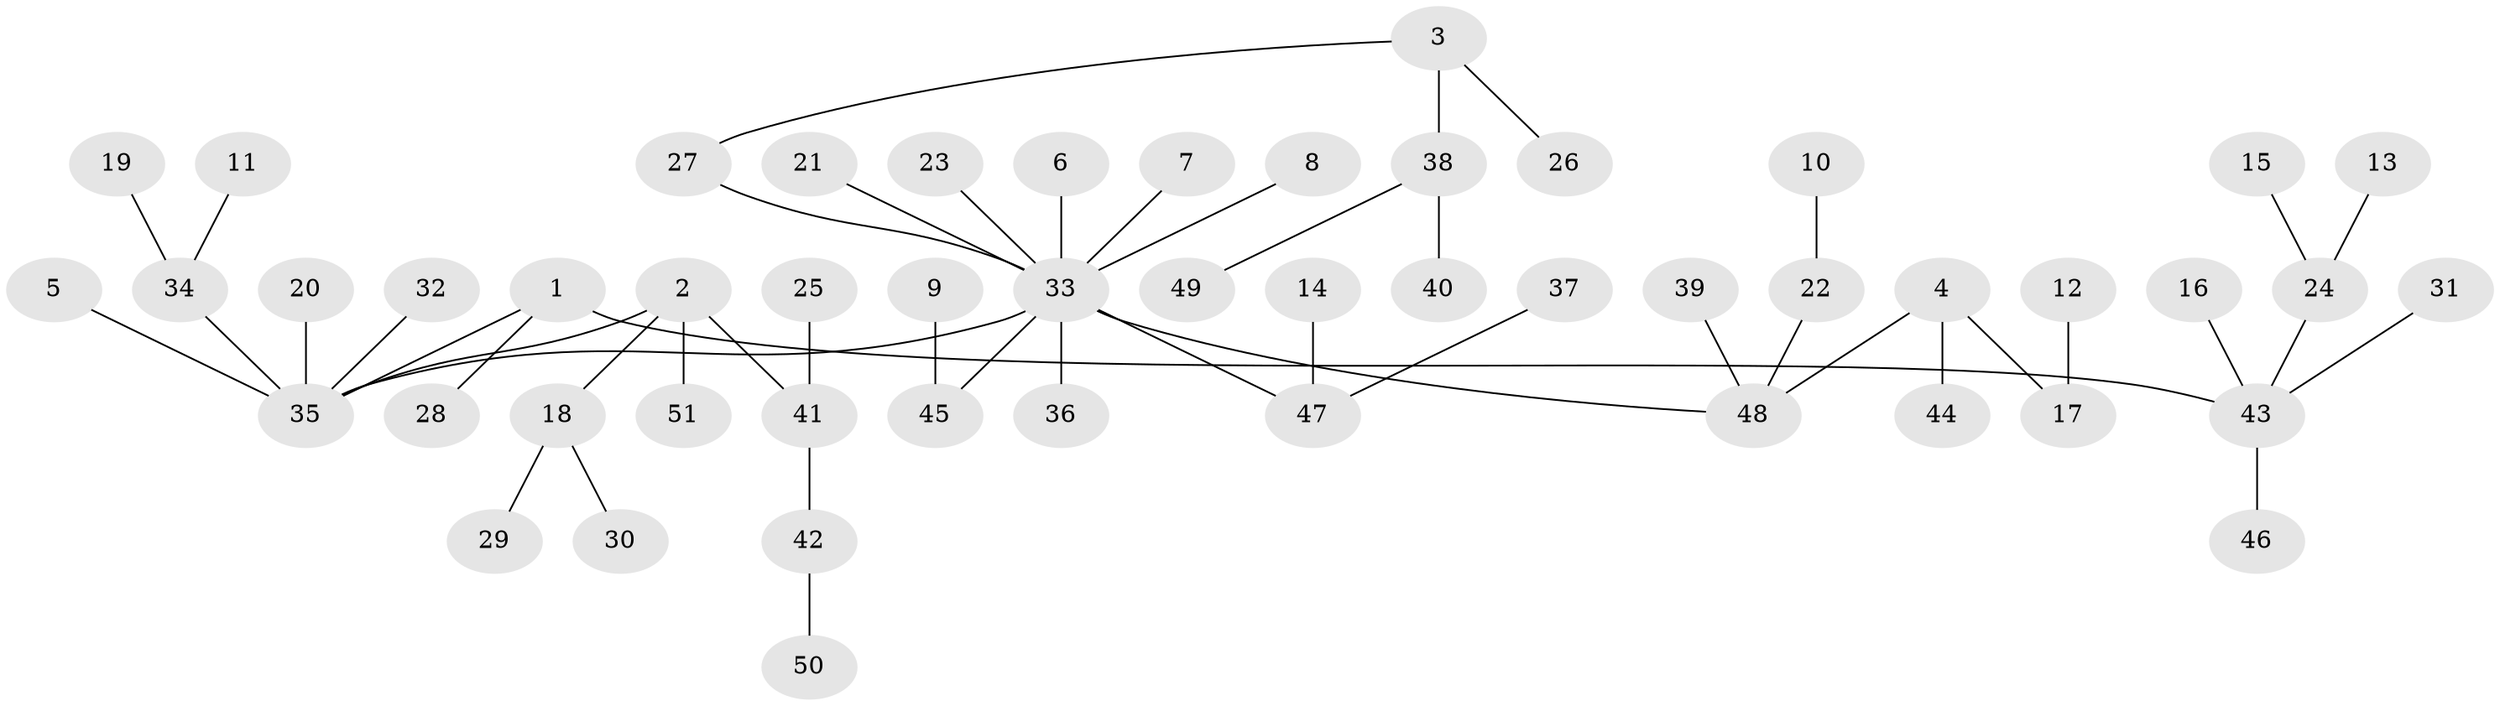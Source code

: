 // original degree distribution, {6: 0.0196078431372549, 5: 0.0196078431372549, 3: 0.17647058823529413, 8: 0.00980392156862745, 4: 0.058823529411764705, 2: 0.20588235294117646, 1: 0.5098039215686274}
// Generated by graph-tools (version 1.1) at 2025/26/03/09/25 03:26:23]
// undirected, 51 vertices, 50 edges
graph export_dot {
graph [start="1"]
  node [color=gray90,style=filled];
  1;
  2;
  3;
  4;
  5;
  6;
  7;
  8;
  9;
  10;
  11;
  12;
  13;
  14;
  15;
  16;
  17;
  18;
  19;
  20;
  21;
  22;
  23;
  24;
  25;
  26;
  27;
  28;
  29;
  30;
  31;
  32;
  33;
  34;
  35;
  36;
  37;
  38;
  39;
  40;
  41;
  42;
  43;
  44;
  45;
  46;
  47;
  48;
  49;
  50;
  51;
  1 -- 28 [weight=1.0];
  1 -- 35 [weight=1.0];
  1 -- 43 [weight=1.0];
  2 -- 18 [weight=1.0];
  2 -- 35 [weight=1.0];
  2 -- 41 [weight=1.0];
  2 -- 51 [weight=1.0];
  3 -- 26 [weight=1.0];
  3 -- 27 [weight=1.0];
  3 -- 38 [weight=1.0];
  4 -- 17 [weight=1.0];
  4 -- 44 [weight=1.0];
  4 -- 48 [weight=1.0];
  5 -- 35 [weight=1.0];
  6 -- 33 [weight=1.0];
  7 -- 33 [weight=1.0];
  8 -- 33 [weight=1.0];
  9 -- 45 [weight=1.0];
  10 -- 22 [weight=1.0];
  11 -- 34 [weight=1.0];
  12 -- 17 [weight=1.0];
  13 -- 24 [weight=1.0];
  14 -- 47 [weight=1.0];
  15 -- 24 [weight=1.0];
  16 -- 43 [weight=1.0];
  18 -- 29 [weight=1.0];
  18 -- 30 [weight=1.0];
  19 -- 34 [weight=1.0];
  20 -- 35 [weight=1.0];
  21 -- 33 [weight=1.0];
  22 -- 48 [weight=1.0];
  23 -- 33 [weight=1.0];
  24 -- 43 [weight=1.0];
  25 -- 41 [weight=1.0];
  27 -- 33 [weight=1.0];
  31 -- 43 [weight=1.0];
  32 -- 35 [weight=1.0];
  33 -- 35 [weight=1.0];
  33 -- 36 [weight=1.0];
  33 -- 45 [weight=1.0];
  33 -- 47 [weight=1.0];
  33 -- 48 [weight=1.0];
  34 -- 35 [weight=1.0];
  37 -- 47 [weight=1.0];
  38 -- 40 [weight=1.0];
  38 -- 49 [weight=1.0];
  39 -- 48 [weight=1.0];
  41 -- 42 [weight=1.0];
  42 -- 50 [weight=1.0];
  43 -- 46 [weight=1.0];
}

